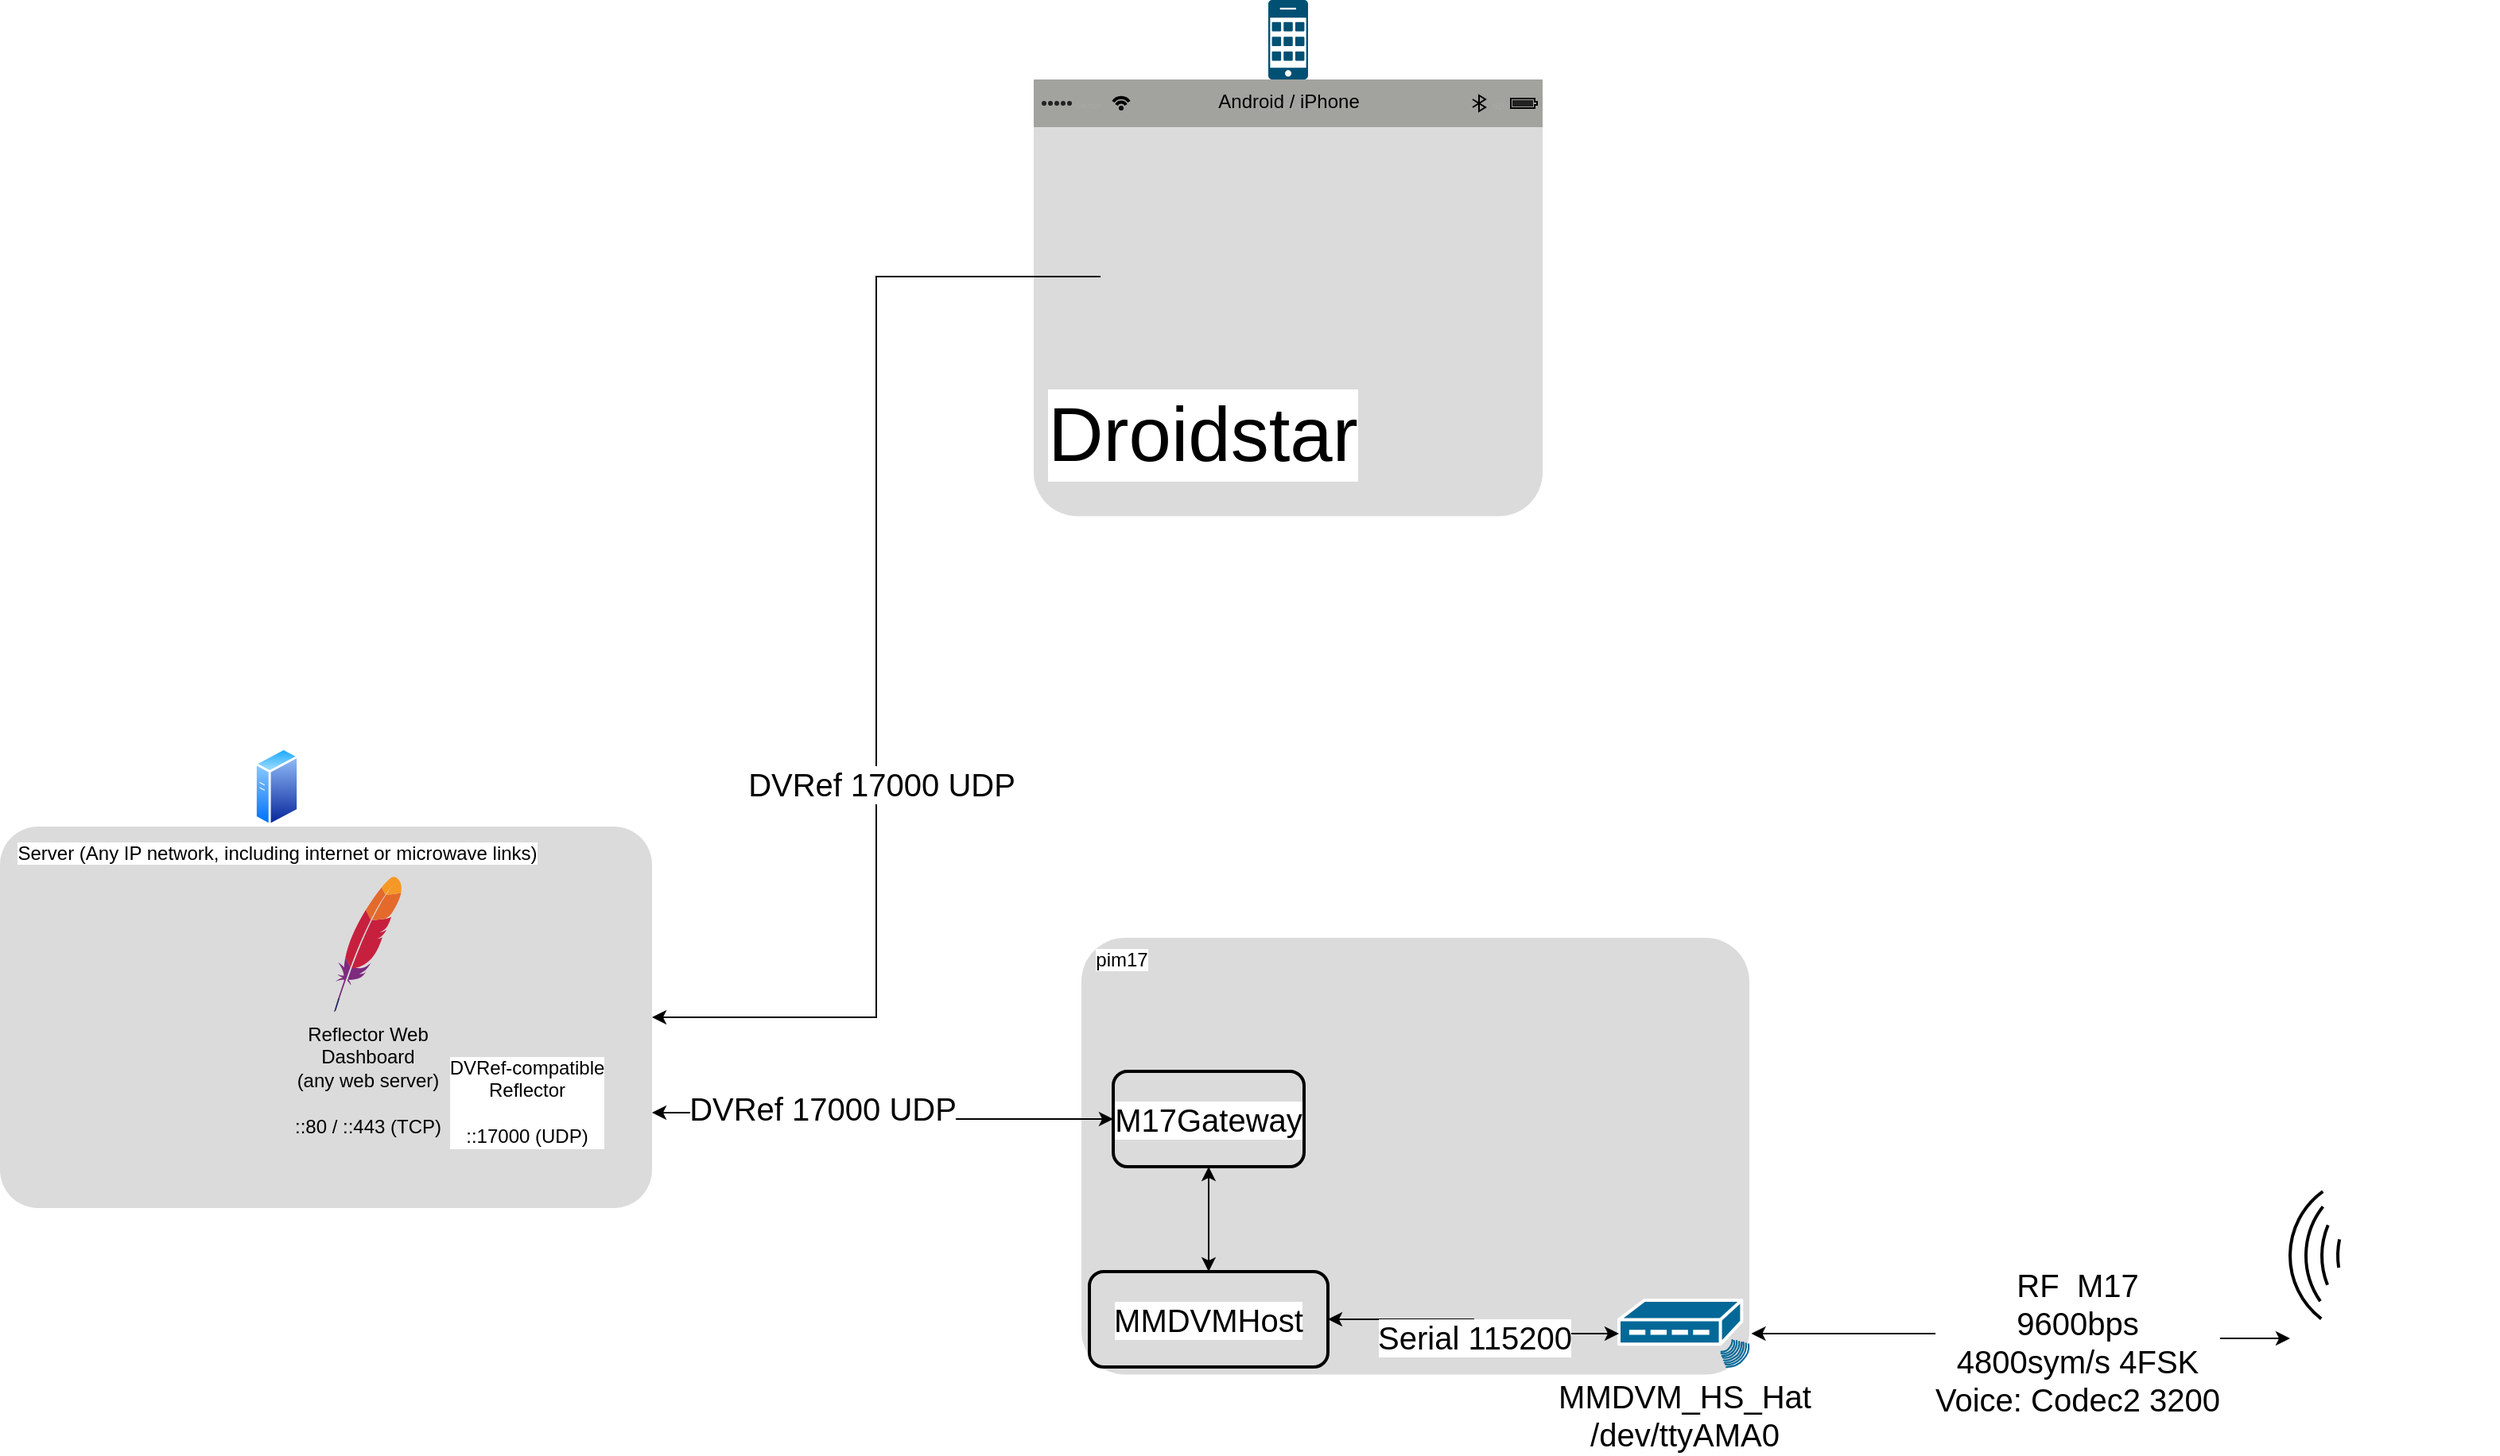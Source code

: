 <mxfile version="20.5.3" type="github" pages="2">
  <diagram id="GIpgCJcC-jVWF7gMhHsp" name="Page-1">
    <mxGraphModel dx="2755" dy="2628" grid="1" gridSize="10" guides="1" tooltips="1" connect="1" arrows="1" fold="1" page="1" pageScale="1" pageWidth="850" pageHeight="1100" math="0" shadow="0">
      <root>
        <mxCell id="0" />
        <mxCell id="1" parent="0" />
        <mxCell id="-9d_PE074A_p4kZVie2n-13" value="" style="group" vertex="1" connectable="0" parent="1">
          <mxGeometry x="30" y="-10" width="410" height="290" as="geometry" />
        </mxCell>
        <mxCell id="-9d_PE074A_p4kZVie2n-3" value="" style="rounded=1;arcSize=10;strokeColor=none;fillColor=#DBDBDB;gradientColor=none;" vertex="1" parent="-9d_PE074A_p4kZVie2n-13">
          <mxGeometry y="50" width="410" height="240" as="geometry" />
        </mxCell>
        <mxCell id="-9d_PE074A_p4kZVie2n-2" value="&lt;div&gt;Server (Any IP network, including internet or microwave links)&lt;/div&gt;" style="aspect=fixed;perimeter=ellipsePerimeter;html=1;align=center;shadow=0;dashed=0;spacingTop=3;image;image=img/lib/active_directory/generic_server.svg;" vertex="1" parent="-9d_PE074A_p4kZVie2n-13">
          <mxGeometry x="160" width="28.0" height="50" as="geometry" />
        </mxCell>
        <mxCell id="-9d_PE074A_p4kZVie2n-1" value="&lt;div&gt;DVRef-compatible&lt;/div&gt;&lt;div&gt;Reflector&lt;/div&gt;&lt;br&gt;&lt;div&gt;::17000 (UDP)&lt;/div&gt;" style="shape=image;html=1;verticalAlign=top;verticalLabelPosition=bottom;labelBackgroundColor=#ffffff;imageAspect=0;aspect=fixed;image=https://cdn4.iconfinder.com/data/icons/ui-office/512/User_Interface-26-128.png" vertex="1" parent="1">
          <mxGeometry x="297" y="50" width="128" height="128" as="geometry" />
        </mxCell>
        <mxCell id="-9d_PE074A_p4kZVie2n-4" value="&lt;div&gt;Reflector Web &lt;br&gt;&lt;/div&gt;&lt;div&gt;Dashboard&lt;/div&gt;&lt;div&gt;(any web server)&lt;br&gt;&lt;/div&gt;&lt;br&gt;&lt;div&gt;::80 / ::443 (TCP)&lt;/div&gt;" style="dashed=0;outlineConnect=0;html=1;align=center;labelPosition=center;verticalLabelPosition=bottom;verticalAlign=top;shape=mxgraph.weblogos.apache" vertex="1" parent="1">
          <mxGeometry x="240" y="71.4" width="42.6" height="85.2" as="geometry" />
        </mxCell>
        <mxCell id="-9d_PE074A_p4kZVie2n-11" value="" style="group" vertex="1" connectable="0" parent="1">
          <mxGeometry x="570" y="-220.0" width="450" height="324.75" as="geometry" />
        </mxCell>
        <mxCell id="-9d_PE074A_p4kZVie2n-20" value="" style="group" vertex="1" connectable="0" parent="-9d_PE074A_p4kZVie2n-11">
          <mxGeometry x="110" y="-260" width="320" height="324.75" as="geometry" />
        </mxCell>
        <mxCell id="-9d_PE074A_p4kZVie2n-10" value="" style="rounded=1;arcSize=10;strokeColor=none;fillColor=#DBDBDB;gradientColor=none;" vertex="1" parent="-9d_PE074A_p4kZVie2n-20">
          <mxGeometry y="50.0" width="320" height="274.75" as="geometry" />
        </mxCell>
        <mxCell id="-9d_PE074A_p4kZVie2n-14" value="" style="html=1;strokeWidth=1;shadow=0;dashed=0;shape=mxgraph.ios7ui.appBar;fillColor=#A2A39E;gradientColor=none;sketch=0;hachureGap=4;pointerEvents=0;fontFamily=Architects Daughter;fontSource=https%3A%2F%2Ffonts.googleapis.com%2Fcss%3Ffamily%3DArchitects%2BDaughter;fontSize=20;" vertex="1" parent="-9d_PE074A_p4kZVie2n-20">
          <mxGeometry y="50" width="320" height="30" as="geometry" />
        </mxCell>
        <mxCell id="-9d_PE074A_p4kZVie2n-15" value="CARRIER" style="shape=rect;align=left;fontSize=8;spacingLeft=24;fontSize=4;fontColor=#aaaaaa;strokeColor=none;fillColor=none;spacingTop=4;sketch=0;hachureGap=4;pointerEvents=0;fontFamily=Architects Daughter;fontSource=https%3A%2F%2Ffonts.googleapis.com%2Fcss%3Ffamily%3DArchitects%2BDaughter;" vertex="1" parent="-9d_PE074A_p4kZVie2n-14">
          <mxGeometry y="0.5" width="50" height="13" relative="1" as="geometry">
            <mxPoint y="-6.5" as="offset" />
          </mxGeometry>
        </mxCell>
        <mxCell id="-9d_PE074A_p4kZVie2n-16" value="11:55PM" style="shape=rect;fontSize=8;fontColor=#aaaaaa;strokeColor=none;fillColor=none;spacingTop=4;sketch=0;hachureGap=4;pointerEvents=0;fontFamily=Architects Daughter;fontSource=https%3A%2F%2Ffonts.googleapis.com%2Fcss%3Ffamily%3DArchitects%2BDaughter;" vertex="1" parent="-9d_PE074A_p4kZVie2n-14">
          <mxGeometry x="0.5" y="0.5" width="50" height="13" relative="1" as="geometry">
            <mxPoint x="-30" y="-6.5" as="offset" />
          </mxGeometry>
        </mxCell>
        <mxCell id="-9d_PE074A_p4kZVie2n-17" value="98%" style="shape=rect;align=right;fontSize=8;spacingRight=19;fontSize=6;fontColor=#aaaaaa;strokeColor=none;fillColor=none;spacingTop=4;sketch=0;hachureGap=4;pointerEvents=0;fontFamily=Architects Daughter;fontSource=https%3A%2F%2Ffonts.googleapis.com%2Fcss%3Ffamily%3DArchitects%2BDaughter;" vertex="1" parent="-9d_PE074A_p4kZVie2n-14">
          <mxGeometry x="1" y="0.5" width="45" height="13" relative="1" as="geometry">
            <mxPoint x="-45" y="-6.5" as="offset" />
          </mxGeometry>
        </mxCell>
        <mxCell id="-9d_PE074A_p4kZVie2n-9" value="&lt;div&gt;Android / iPhone&lt;/div&gt;" style="sketch=0;points=[[0.015,0.015,0],[0.985,0.015,0],[0.985,0.985,0],[0.015,0.985,0],[0.25,0,0],[0.5,0,0],[0.75,0,0],[1,0.25,0],[1,0.5,0],[1,0.75,0],[0.75,1,0],[0.5,1,0],[0.25,1,0],[0,0.75,0],[0,0.5,0],[0,0.25,0]];verticalLabelPosition=bottom;html=1;verticalAlign=top;aspect=fixed;align=center;pointerEvents=1;shape=mxgraph.cisco19.cell_phone;fillColor=#005073;strokeColor=none;" vertex="1" parent="-9d_PE074A_p4kZVie2n-20">
          <mxGeometry x="147.5" width="25" height="50" as="geometry" />
        </mxCell>
        <mxCell id="FWqg4HvqDN0VGGEIyTF8-11" value="Droidstar" style="shape=image;html=1;verticalAlign=top;verticalLabelPosition=bottom;labelBackgroundColor=#ffffff;imageAspect=0;aspect=fixed;image=https://cdn0.iconfinder.com/data/icons/ie_Financial_set/128/18.png;glass=0;strokeColor=default;strokeWidth=2;fontSize=48;fontColor=#000000;fillColor=none;" vertex="1" parent="-9d_PE074A_p4kZVie2n-20">
          <mxGeometry x="42" y="110" width="128" height="128" as="geometry" />
        </mxCell>
        <mxCell id="-9d_PE074A_p4kZVie2n-12" value="" style="group" vertex="1" connectable="0" parent="1">
          <mxGeometry x="700" y="40" width="479" height="362" as="geometry" />
        </mxCell>
        <mxCell id="-9d_PE074A_p4kZVie2n-8" value="" style="rounded=1;arcSize=10;strokeColor=none;fillColor=#DBDBDB;gradientColor=none;" vertex="1" parent="-9d_PE074A_p4kZVie2n-12">
          <mxGeometry x="10" y="70" width="420" height="274.75" as="geometry" />
        </mxCell>
        <mxCell id="-9d_PE074A_p4kZVie2n-5" value="&lt;div&gt;pim17&lt;/div&gt;" style="shape=image;html=1;verticalAlign=top;verticalLabelPosition=bottom;labelBackgroundColor=#ffffff;imageAspect=0;aspect=fixed;image=https://cdn0.iconfinder.com/data/icons/electronics-line-style/64/Hotspot-128.png" vertex="1" parent="-9d_PE074A_p4kZVie2n-12">
          <mxGeometry width="70" height="70" as="geometry" />
        </mxCell>
        <mxCell id="FWqg4HvqDN0VGGEIyTF8-19" style="edgeStyle=orthogonalEdgeStyle;rounded=0;orthogonalLoop=1;jettySize=auto;html=1;exitX=0.5;exitY=1;exitDx=0;exitDy=0;entryX=0.5;entryY=0;entryDx=0;entryDy=0;fontSize=20;fontColor=#000000;startArrow=classic;startFill=1;endArrow=classic;endFill=1;" edge="1" parent="-9d_PE074A_p4kZVie2n-12" source="FWqg4HvqDN0VGGEIyTF8-14" target="FWqg4HvqDN0VGGEIyTF8-15">
          <mxGeometry relative="1" as="geometry" />
        </mxCell>
        <mxCell id="FWqg4HvqDN0VGGEIyTF8-14" value="M17Gateway" style="rounded=1;whiteSpace=wrap;html=1;glass=0;strokeColor=default;strokeWidth=2;fontSize=20;fontColor=#000000;fillColor=none;labelBackgroundColor=default;" vertex="1" parent="-9d_PE074A_p4kZVie2n-12">
          <mxGeometry x="30" y="154" width="120" height="60" as="geometry" />
        </mxCell>
        <mxCell id="FWqg4HvqDN0VGGEIyTF8-17" value="&lt;div&gt;MMDVM_HS_Hat&lt;/div&gt;&lt;div&gt;/dev/ttyAMA0&lt;br&gt;&lt;/div&gt;" style="shape=mxgraph.cisco.modems_and_phones.rf_modem;html=1;pointerEvents=1;dashed=0;fillColor=#036897;strokeColor=#ffffff;strokeWidth=2;verticalLabelPosition=bottom;verticalAlign=top;align=center;outlineConnect=0;glass=0;labelBackgroundColor=default;fontSize=20;fontColor=#000000;" vertex="1" parent="-9d_PE074A_p4kZVie2n-12">
          <mxGeometry x="348" y="298" width="82" height="42" as="geometry" />
        </mxCell>
        <mxCell id="FWqg4HvqDN0VGGEIyTF8-18" style="edgeStyle=orthogonalEdgeStyle;rounded=0;orthogonalLoop=1;jettySize=auto;html=1;exitX=1;exitY=0.5;exitDx=0;exitDy=0;entryX=0;entryY=0.5;entryDx=0;entryDy=0;entryPerimeter=0;fontSize=20;fontColor=#000000;startArrow=classic;startFill=1;endArrow=classic;endFill=1;" edge="1" parent="-9d_PE074A_p4kZVie2n-12" source="FWqg4HvqDN0VGGEIyTF8-15" target="FWqg4HvqDN0VGGEIyTF8-17">
          <mxGeometry relative="1" as="geometry" />
        </mxCell>
        <mxCell id="FWqg4HvqDN0VGGEIyTF8-24" value="Serial 115200" style="edgeLabel;html=1;align=center;verticalAlign=middle;resizable=0;points=[];fontSize=20;fontColor=#000000;" vertex="1" connectable="0" parent="FWqg4HvqDN0VGGEIyTF8-18">
          <mxGeometry x="0.048" y="-2" relative="1" as="geometry">
            <mxPoint as="offset" />
          </mxGeometry>
        </mxCell>
        <mxCell id="FWqg4HvqDN0VGGEIyTF8-15" value="&lt;div&gt;MMDVMHost&lt;/div&gt;" style="rounded=1;whiteSpace=wrap;html=1;glass=0;strokeColor=default;strokeWidth=2;fontSize=20;fontColor=#000000;fillColor=none;labelBackgroundColor=default;" vertex="1" parent="-9d_PE074A_p4kZVie2n-12">
          <mxGeometry x="15" y="280" width="150" height="60" as="geometry" />
        </mxCell>
        <mxCell id="FWqg4HvqDN0VGGEIyTF8-22" style="edgeStyle=orthogonalEdgeStyle;rounded=0;orthogonalLoop=1;jettySize=auto;html=1;exitX=0;exitY=0.5;exitDx=0;exitDy=0;entryX=1.015;entryY=0.5;entryDx=0;entryDy=0;entryPerimeter=0;fontSize=20;fontColor=#000000;startArrow=classic;startFill=1;endArrow=classic;endFill=1;" edge="1" parent="1" source="-9d_PE074A_p4kZVie2n-21" target="FWqg4HvqDN0VGGEIyTF8-17">
          <mxGeometry relative="1" as="geometry" />
        </mxCell>
        <mxCell id="FWqg4HvqDN0VGGEIyTF8-23" value="&lt;div&gt;RF &lt;span style=&quot;white-space: pre;&quot;&gt;	&lt;/span&gt;M17&lt;/div&gt;&lt;div&gt;9600bps&lt;/div&gt;&lt;div&gt;4800sym/s 4FSK&lt;br&gt;&lt;/div&gt;&lt;div&gt;Voice: Codec2 3200&lt;br&gt;&lt;/div&gt;" style="edgeLabel;html=1;align=center;verticalAlign=middle;resizable=0;points=[];fontSize=20;fontColor=#000000;" vertex="1" connectable="0" parent="FWqg4HvqDN0VGGEIyTF8-22">
          <mxGeometry x="-0.221" y="2" relative="1" as="geometry">
            <mxPoint x="-1" as="offset" />
          </mxGeometry>
        </mxCell>
        <mxCell id="-9d_PE074A_p4kZVie2n-21" value="" style="shape=image;html=1;verticalAlign=top;verticalLabelPosition=bottom;labelBackgroundColor=#ffffff;imageAspect=0;aspect=fixed;image=https://cdn2.iconfinder.com/data/icons/web-development-and-studio/512/110_walkie_talkie_communication_radio_camping_camping_camp-128.png;fillColor=#A2A39E;" vertex="1" parent="1">
          <mxGeometry x="1470" y="298" width="128" height="128" as="geometry" />
        </mxCell>
        <mxCell id="-9d_PE074A_p4kZVie2n-27" value="" style="group" vertex="1" connectable="0" parent="1">
          <mxGeometry x="1470" y="260" width="130" height="100" as="geometry" />
        </mxCell>
        <mxCell id="-9d_PE074A_p4kZVie2n-22" value="" style="verticalLabelPosition=bottom;verticalAlign=top;html=1;shape=mxgraph.basic.arc;startAngle=0.604;endAngle=0.9;fillColor=#A2A39E;strokeWidth=2;" vertex="1" parent="-9d_PE074A_p4kZVie2n-27">
          <mxGeometry width="100" height="100" as="geometry" />
        </mxCell>
        <mxCell id="-9d_PE074A_p4kZVie2n-23" value="" style="verticalLabelPosition=bottom;verticalAlign=top;html=1;shape=mxgraph.basic.arc;startAngle=0.653;endAngle=0.856;fillColor=#A2A39E;strokeWidth=2;" vertex="1" parent="-9d_PE074A_p4kZVie2n-27">
          <mxGeometry x="10" width="100" height="100" as="geometry" />
        </mxCell>
        <mxCell id="-9d_PE074A_p4kZVie2n-24" value="" style="verticalLabelPosition=bottom;verticalAlign=top;html=1;shape=mxgraph.basic.arc;startAngle=0.69;endAngle=0.813;fillColor=#A2A39E;strokeWidth=2;" vertex="1" parent="-9d_PE074A_p4kZVie2n-27">
          <mxGeometry x="20" width="100" height="100" as="geometry" />
        </mxCell>
        <mxCell id="-9d_PE074A_p4kZVie2n-25" value="" style="verticalLabelPosition=bottom;verticalAlign=top;html=1;shape=mxgraph.basic.arc;startAngle=0.726;endAngle=0.783;fillColor=#A2A39E;strokeWidth=2;" vertex="1" parent="-9d_PE074A_p4kZVie2n-27">
          <mxGeometry x="30" width="100" height="100" as="geometry" />
        </mxCell>
        <mxCell id="FWqg4HvqDN0VGGEIyTF8-12" style="edgeStyle=orthogonalEdgeStyle;rounded=0;orthogonalLoop=1;jettySize=auto;html=1;exitX=0;exitY=0.5;exitDx=0;exitDy=0;entryX=1;entryY=0.5;entryDx=0;entryDy=0;fontSize=48;fontColor=#000000;" edge="1" parent="1" source="FWqg4HvqDN0VGGEIyTF8-11" target="-9d_PE074A_p4kZVie2n-3">
          <mxGeometry relative="1" as="geometry" />
        </mxCell>
        <mxCell id="FWqg4HvqDN0VGGEIyTF8-13" value="&lt;div style=&quot;font-size: 20px;&quot;&gt;DVRef 17000 UDP&lt;/div&gt;" style="edgeLabel;html=1;align=center;verticalAlign=middle;resizable=0;points=[];fontSize=48;fontColor=#000000;" vertex="1" connectable="0" parent="FWqg4HvqDN0VGGEIyTF8-12">
          <mxGeometry x="0.23" y="3" relative="1" as="geometry">
            <mxPoint as="offset" />
          </mxGeometry>
        </mxCell>
        <mxCell id="FWqg4HvqDN0VGGEIyTF8-20" style="edgeStyle=orthogonalEdgeStyle;rounded=0;orthogonalLoop=1;jettySize=auto;html=1;exitX=0;exitY=0.5;exitDx=0;exitDy=0;entryX=1;entryY=0.75;entryDx=0;entryDy=0;fontSize=20;fontColor=#000000;startArrow=classic;startFill=1;endArrow=classic;endFill=1;" edge="1" parent="1" source="FWqg4HvqDN0VGGEIyTF8-14" target="-9d_PE074A_p4kZVie2n-3">
          <mxGeometry relative="1" as="geometry" />
        </mxCell>
        <mxCell id="FWqg4HvqDN0VGGEIyTF8-21" value="DVRef 17000 UDP" style="edgeLabel;html=1;align=center;verticalAlign=middle;resizable=0;points=[];fontSize=20;fontColor=#000000;" vertex="1" connectable="0" parent="FWqg4HvqDN0VGGEIyTF8-20">
          <mxGeometry x="0.272" y="-3" relative="1" as="geometry">
            <mxPoint as="offset" />
          </mxGeometry>
        </mxCell>
      </root>
    </mxGraphModel>
  </diagram>
  <diagram id="q1ZaIJtIT_LuBtj86BOX" name="Scratch space">
    <mxGraphModel dx="1102" dy="-489" grid="1" gridSize="10" guides="1" tooltips="1" connect="1" arrows="1" fold="1" page="1" pageScale="1" pageWidth="850" pageHeight="1100" math="0" shadow="0">
      <root>
        <mxCell id="0" />
        <mxCell id="1" parent="0" />
        <mxCell id="wEM644wXGjv3cYZoPlRB-1" value="" style="group" vertex="1" connectable="0" parent="1">
          <mxGeometry x="210" y="1380" width="130" height="100" as="geometry" />
        </mxCell>
        <mxCell id="wEM644wXGjv3cYZoPlRB-2" value="" style="verticalLabelPosition=bottom;verticalAlign=top;html=1;shape=mxgraph.basic.arc;startAngle=0.604;endAngle=0.9;fillColor=#A2A39E;strokeWidth=2;" vertex="1" parent="wEM644wXGjv3cYZoPlRB-1">
          <mxGeometry width="100" height="100" as="geometry" />
        </mxCell>
        <mxCell id="wEM644wXGjv3cYZoPlRB-3" value="" style="verticalLabelPosition=bottom;verticalAlign=top;html=1;shape=mxgraph.basic.arc;startAngle=0.653;endAngle=0.856;fillColor=#A2A39E;strokeWidth=2;" vertex="1" parent="wEM644wXGjv3cYZoPlRB-1">
          <mxGeometry x="10" width="100" height="100" as="geometry" />
        </mxCell>
        <mxCell id="wEM644wXGjv3cYZoPlRB-4" value="" style="verticalLabelPosition=bottom;verticalAlign=top;html=1;shape=mxgraph.basic.arc;startAngle=0.69;endAngle=0.813;fillColor=#A2A39E;strokeWidth=2;" vertex="1" parent="wEM644wXGjv3cYZoPlRB-1">
          <mxGeometry x="20" width="100" height="100" as="geometry" />
        </mxCell>
        <mxCell id="wEM644wXGjv3cYZoPlRB-5" value="" style="verticalLabelPosition=bottom;verticalAlign=top;html=1;shape=mxgraph.basic.arc;startAngle=0.726;endAngle=0.783;fillColor=#A2A39E;strokeWidth=2;" vertex="1" parent="wEM644wXGjv3cYZoPlRB-1">
          <mxGeometry x="30" width="100" height="100" as="geometry" />
        </mxCell>
        <mxCell id="wEM644wXGjv3cYZoPlRB-6" value="Scratch space" style="text;html=1;align=center;verticalAlign=middle;resizable=0;points=[];autosize=1;strokeColor=none;fillColor=none;fontColor=#000000;fontSize=48;fontStyle=1" vertex="1" parent="1">
          <mxGeometry y="1260" width="350" height="70" as="geometry" />
        </mxCell>
      </root>
    </mxGraphModel>
  </diagram>
</mxfile>
